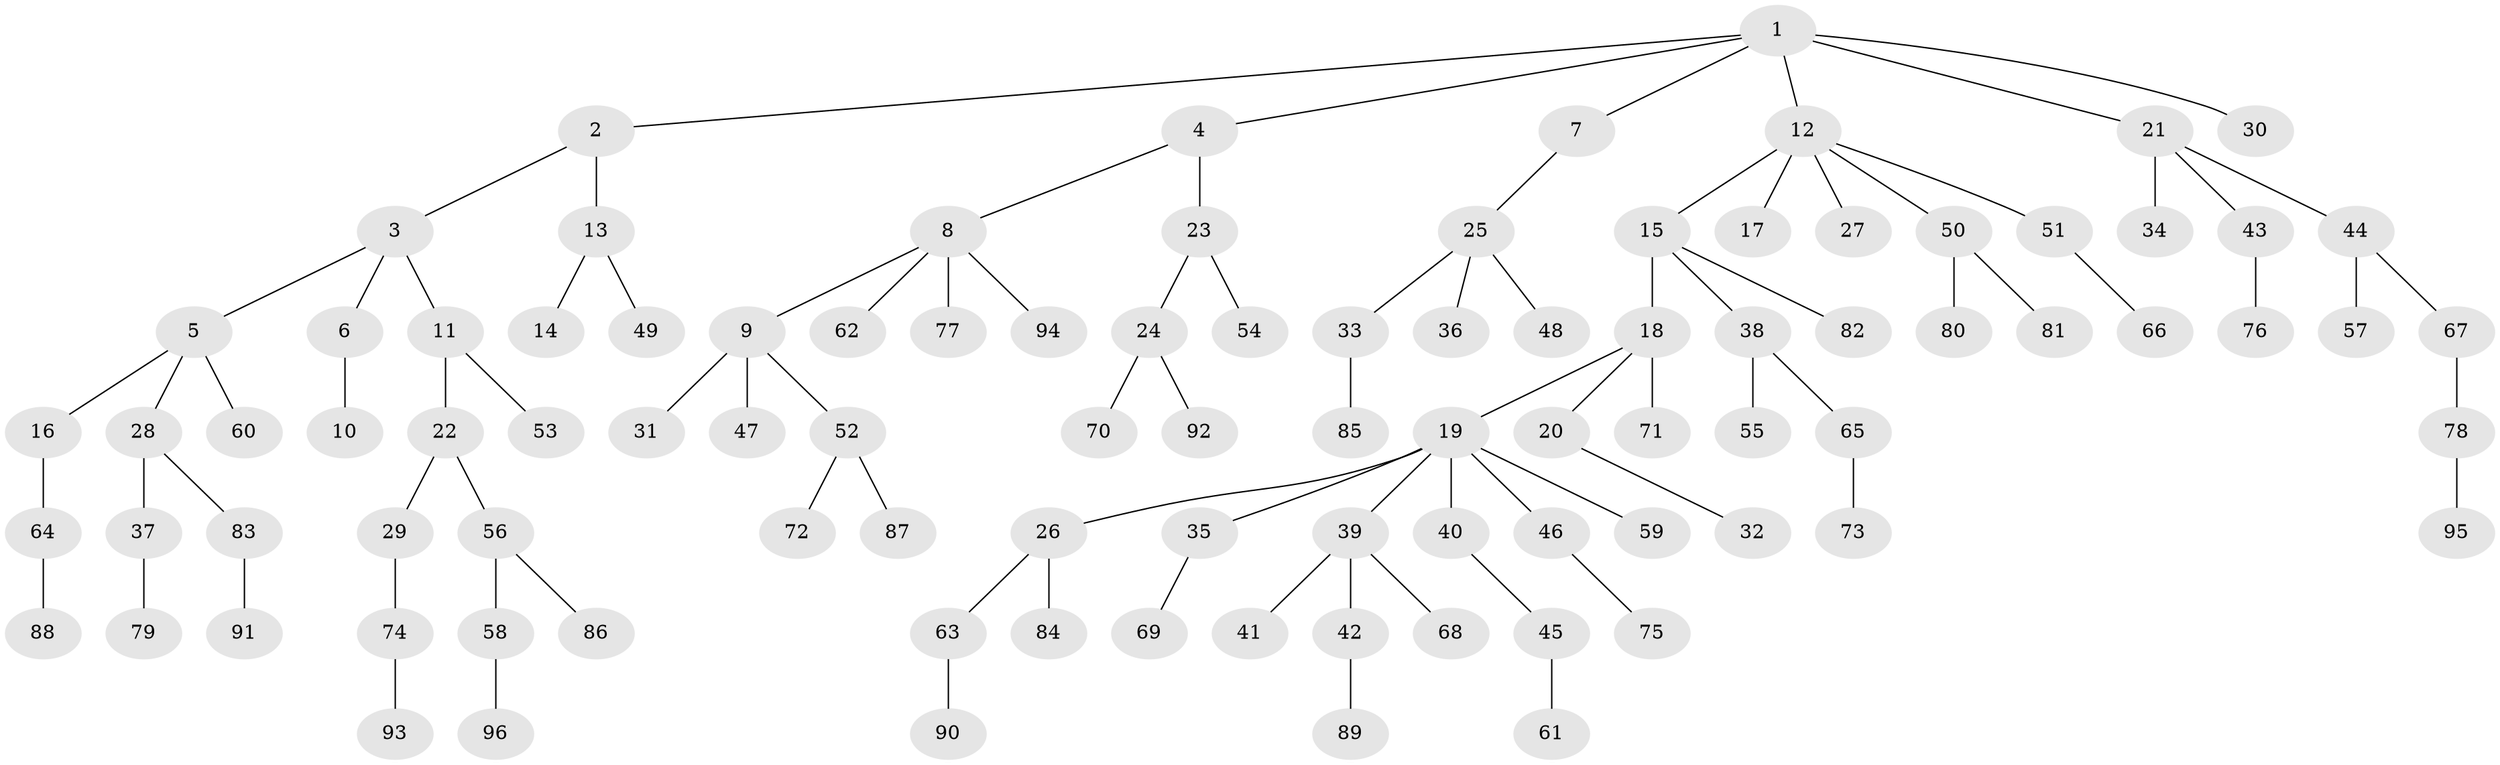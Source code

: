 // coarse degree distribution, {7: 0.03225806451612903, 4: 0.06451612903225806, 5: 0.03225806451612903, 3: 0.06451612903225806, 1: 0.5967741935483871, 2: 0.1935483870967742, 9: 0.016129032258064516}
// Generated by graph-tools (version 1.1) at 2025/24/03/03/25 07:24:05]
// undirected, 96 vertices, 95 edges
graph export_dot {
graph [start="1"]
  node [color=gray90,style=filled];
  1;
  2;
  3;
  4;
  5;
  6;
  7;
  8;
  9;
  10;
  11;
  12;
  13;
  14;
  15;
  16;
  17;
  18;
  19;
  20;
  21;
  22;
  23;
  24;
  25;
  26;
  27;
  28;
  29;
  30;
  31;
  32;
  33;
  34;
  35;
  36;
  37;
  38;
  39;
  40;
  41;
  42;
  43;
  44;
  45;
  46;
  47;
  48;
  49;
  50;
  51;
  52;
  53;
  54;
  55;
  56;
  57;
  58;
  59;
  60;
  61;
  62;
  63;
  64;
  65;
  66;
  67;
  68;
  69;
  70;
  71;
  72;
  73;
  74;
  75;
  76;
  77;
  78;
  79;
  80;
  81;
  82;
  83;
  84;
  85;
  86;
  87;
  88;
  89;
  90;
  91;
  92;
  93;
  94;
  95;
  96;
  1 -- 2;
  1 -- 4;
  1 -- 7;
  1 -- 12;
  1 -- 21;
  1 -- 30;
  2 -- 3;
  2 -- 13;
  3 -- 5;
  3 -- 6;
  3 -- 11;
  4 -- 8;
  4 -- 23;
  5 -- 16;
  5 -- 28;
  5 -- 60;
  6 -- 10;
  7 -- 25;
  8 -- 9;
  8 -- 62;
  8 -- 77;
  8 -- 94;
  9 -- 31;
  9 -- 47;
  9 -- 52;
  11 -- 22;
  11 -- 53;
  12 -- 15;
  12 -- 17;
  12 -- 27;
  12 -- 50;
  12 -- 51;
  13 -- 14;
  13 -- 49;
  15 -- 18;
  15 -- 38;
  15 -- 82;
  16 -- 64;
  18 -- 19;
  18 -- 20;
  18 -- 71;
  19 -- 26;
  19 -- 35;
  19 -- 39;
  19 -- 40;
  19 -- 46;
  19 -- 59;
  20 -- 32;
  21 -- 34;
  21 -- 43;
  21 -- 44;
  22 -- 29;
  22 -- 56;
  23 -- 24;
  23 -- 54;
  24 -- 70;
  24 -- 92;
  25 -- 33;
  25 -- 36;
  25 -- 48;
  26 -- 63;
  26 -- 84;
  28 -- 37;
  28 -- 83;
  29 -- 74;
  33 -- 85;
  35 -- 69;
  37 -- 79;
  38 -- 55;
  38 -- 65;
  39 -- 41;
  39 -- 42;
  39 -- 68;
  40 -- 45;
  42 -- 89;
  43 -- 76;
  44 -- 57;
  44 -- 67;
  45 -- 61;
  46 -- 75;
  50 -- 80;
  50 -- 81;
  51 -- 66;
  52 -- 72;
  52 -- 87;
  56 -- 58;
  56 -- 86;
  58 -- 96;
  63 -- 90;
  64 -- 88;
  65 -- 73;
  67 -- 78;
  74 -- 93;
  78 -- 95;
  83 -- 91;
}

